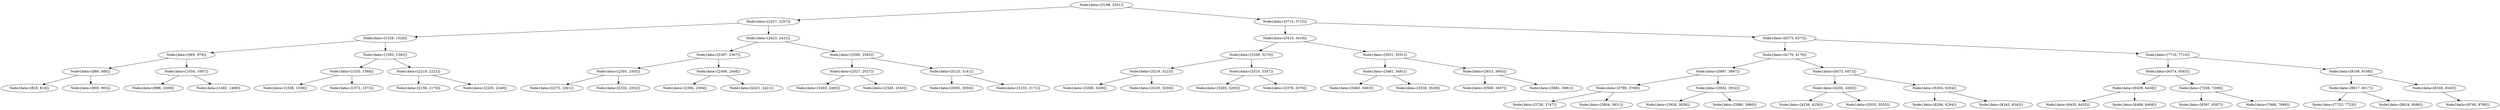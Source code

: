digraph G{
1707458318 [label="Node{data=[3188, 3201]}"]
1707458318 -> 1769827821
1769827821 [label="Node{data=[2257, 2257]}"]
1769827821 -> 1560671315
1560671315 [label="Node{data=[1529, 1529]}"]
1560671315 -> 1593749783
1593749783 [label="Node{data=[965, 979]}"]
1593749783 -> 369838089
369838089 [label="Node{data=[880, 880]}"]
369838089 -> 345722144
345722144 [label="Node{data=[818, 818]}"]
369838089 -> 1716421772
1716421772 [label="Node{data=[905, 905]}"]
1593749783 -> 1301542747
1301542747 [label="Node{data=[1054, 1067]}"]
1301542747 -> 18130400
18130400 [label="Node{data=[988, 1008]}"]
1301542747 -> 1328028335
1328028335 [label="Node{data=[1482, 1498]}"]
1560671315 -> 1565560098
1565560098 [label="Node{data=[1593, 1593]}"]
1565560098 -> 254513404
254513404 [label="Node{data=[1555, 1568]}"]
254513404 -> 733224796
733224796 [label="Node{data=[1538, 1538]}"]
254513404 -> 616990183
616990183 [label="Node{data=[1572, 1572]}"]
1565560098 -> 2108044736
2108044736 [label="Node{data=[2219, 2221]}"]
2108044736 -> 786036472
786036472 [label="Node{data=[2156, 2170]}"]
2108044736 -> 622609024
622609024 [label="Node{data=[2230, 2246]}"]
1769827821 -> 895812217
895812217 [label="Node{data=[2423, 2423]}"]
895812217 -> 2040609056
2040609056 [label="Node{data=[2367, 2367]}"]
2040609056 -> 405700314
405700314 [label="Node{data=[2305, 2305]}"]
405700314 -> 1600206621
1600206621 [label="Node{data=[2273, 2301]}"]
405700314 -> 1107984450
1107984450 [label="Node{data=[2332, 2332]}"]
2040609056 -> 848484634
848484634 [label="Node{data=[2408, 2408]}"]
848484634 -> 1495382332
1495382332 [label="Node{data=[2394, 2394]}"]
848484634 -> 263103706
263103706 [label="Node{data=[2421, 2421]}"]
895812217 -> 430976509
430976509 [label="Node{data=[2565, 2565]}"]
430976509 -> 1036938712
1036938712 [label="Node{data=[2527, 2527]}"]
1036938712 -> 1777519364
1777519364 [label="Node{data=[2493, 2493]}"]
1036938712 -> 327170708
327170708 [label="Node{data=[2545, 2545]}"]
430976509 -> 189215452
189215452 [label="Node{data=[3123, 3141]}"]
189215452 -> 1160326849
1160326849 [label="Node{data=[3050, 3050]}"]
189215452 -> 981231499
981231499 [label="Node{data=[3155, 3171]}"]
1707458318 -> 683327178
683327178 [label="Node{data=[3715, 3715]}"]
683327178 -> 450476243
450476243 [label="Node{data=[3419, 3419]}"]
450476243 -> 378196591
378196591 [label="Node{data=[3269, 3270]}"]
378196591 -> 1335082762
1335082762 [label="Node{data=[3219, 3223]}"]
1335082762 -> 841090268
841090268 [label="Node{data=[3206, 3206]}"]
1335082762 -> 1701461355
1701461355 [label="Node{data=[3230, 3230]}"]
378196591 -> 632521219
632521219 [label="Node{data=[3310, 3347]}"]
632521219 -> 2005537360
2005537360 [label="Node{data=[3295, 3295]}"]
632521219 -> 1437396121
1437396121 [label="Node{data=[3379, 3379]}"]
450476243 -> 1629032994
1629032994 [label="Node{data=[3551, 3551]}"]
1629032994 -> 1484994456
1484994456 [label="Node{data=[3481, 3481]}"]
1484994456 -> 2134681162
2134681162 [label="Node{data=[3463, 3463]}"]
1484994456 -> 1296450832
1296450832 [label="Node{data=[3538, 3538]}"]
1629032994 -> 1692915352
1692915352 [label="Node{data=[3613, 3663]}"]
1692915352 -> 622396011
622396011 [label="Node{data=[3568, 3597]}"]
1692915352 -> 1066270324
1066270324 [label="Node{data=[3681, 3681]}"]
683327178 -> 1075593808
1075593808 [label="Node{data=[6373, 6373]}"]
1075593808 -> 445976541
445976541 [label="Node{data=[4179, 4179]}"]
445976541 -> 2003979454
2003979454 [label="Node{data=[3887, 3887]}"]
2003979454 -> 668754554
668754554 [label="Node{data=[3789, 3789]}"]
668754554 -> 91273747
91273747 [label="Node{data=[3726, 3747]}"]
668754554 -> 933869191
933869191 [label="Node{data=[3804, 3831]}"]
2003979454 -> 1381702512
1381702512 [label="Node{data=[3932, 3932]}"]
1381702512 -> 382762227
382762227 [label="Node{data=[3928, 3928]}"]
1381702512 -> 384887832
384887832 [label="Node{data=[3980, 3980]}"]
445976541 -> 1821867471
1821867471 [label="Node{data=[6073, 6073]}"]
1821867471 -> 1713204150
1713204150 [label="Node{data=[4292, 4293]}"]
1713204150 -> 1933554786
1933554786 [label="Node{data=[4256, 4256]}"]
1713204150 -> 1648231985
1648231985 [label="Node{data=[5555, 5555]}"]
1821867471 -> 898655932
898655932 [label="Node{data=[6304, 6304]}"]
898655932 -> 945683299
945683299 [label="Node{data=[6294, 6294]}"]
898655932 -> 911201454
911201454 [label="Node{data=[6343, 6343]}"]
1075593808 -> 609375192
609375192 [label="Node{data=[7710, 7710]}"]
609375192 -> 306279528
306279528 [label="Node{data=[6574, 6583]}"]
306279528 -> 1167066016
1167066016 [label="Node{data=[6438, 6438]}"]
1167066016 -> 221402392
221402392 [label="Node{data=[6435, 6435]}"]
1167066016 -> 994581493
994581493 [label="Node{data=[6468, 6468]}"]
306279528 -> 573819584
573819584 [label="Node{data=[7208, 7208]}"]
573819584 -> 1744523301
1744523301 [label="Node{data=[6597, 6597]}"]
573819584 -> 2021540695
2021540695 [label="Node{data=[7668, 7689]}"]
609375192 -> 59930654
59930654 [label="Node{data=[8108, 8108]}"]
59930654 -> 1070319462
1070319462 [label="Node{data=[8017, 8017]}"]
1070319462 -> 42783426
42783426 [label="Node{data=[7723, 7723]}"]
1070319462 -> 149052735
149052735 [label="Node{data=[8024, 8088]}"]
59930654 -> 413177525
413177525 [label="Node{data=[8160, 8160]}"]
413177525 -> 2041676336
2041676336 [label="Node{data=[8760, 8760]}"]
}